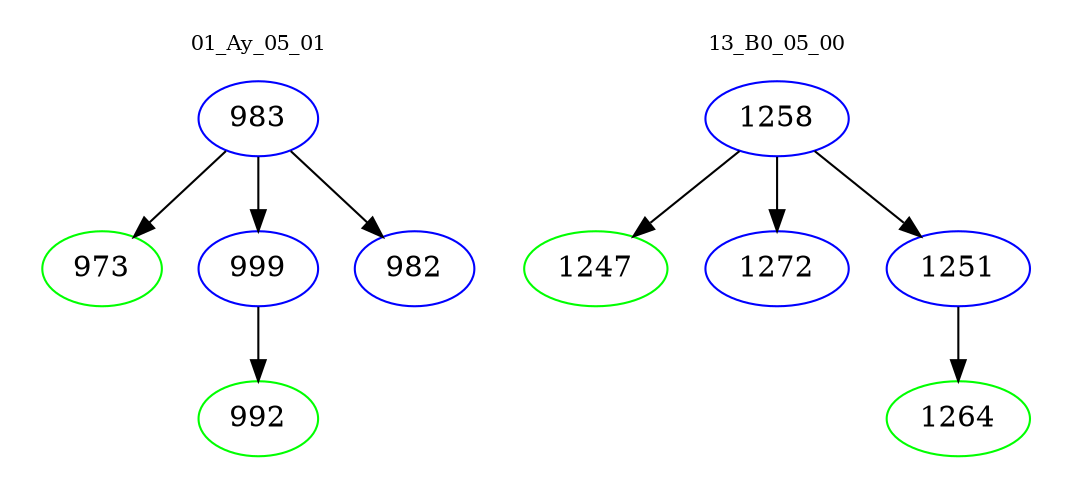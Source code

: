 digraph{
subgraph cluster_0 {
color = white
label = "01_Ay_05_01";
fontsize=10;
T0_983 [label="983", color="blue"]
T0_983 -> T0_973 [color="black"]
T0_973 [label="973", color="green"]
T0_983 -> T0_999 [color="black"]
T0_999 [label="999", color="blue"]
T0_999 -> T0_992 [color="black"]
T0_992 [label="992", color="green"]
T0_983 -> T0_982 [color="black"]
T0_982 [label="982", color="blue"]
}
subgraph cluster_1 {
color = white
label = "13_B0_05_00";
fontsize=10;
T1_1258 [label="1258", color="blue"]
T1_1258 -> T1_1247 [color="black"]
T1_1247 [label="1247", color="green"]
T1_1258 -> T1_1272 [color="black"]
T1_1272 [label="1272", color="blue"]
T1_1258 -> T1_1251 [color="black"]
T1_1251 [label="1251", color="blue"]
T1_1251 -> T1_1264 [color="black"]
T1_1264 [label="1264", color="green"]
}
}
